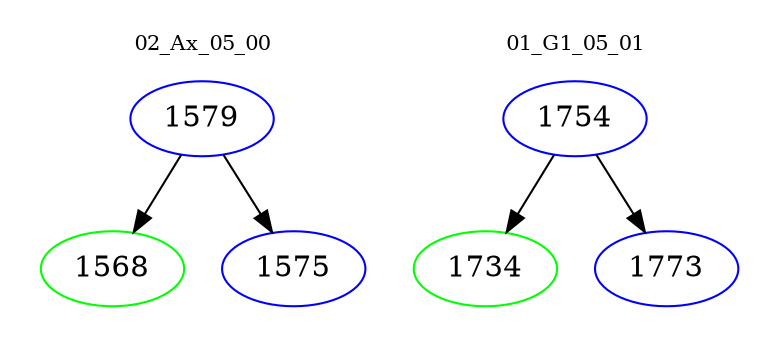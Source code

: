 digraph{
subgraph cluster_0 {
color = white
label = "02_Ax_05_00";
fontsize=10;
T0_1579 [label="1579", color="blue"]
T0_1579 -> T0_1568 [color="black"]
T0_1568 [label="1568", color="green"]
T0_1579 -> T0_1575 [color="black"]
T0_1575 [label="1575", color="blue"]
}
subgraph cluster_1 {
color = white
label = "01_G1_05_01";
fontsize=10;
T1_1754 [label="1754", color="blue"]
T1_1754 -> T1_1734 [color="black"]
T1_1734 [label="1734", color="green"]
T1_1754 -> T1_1773 [color="black"]
T1_1773 [label="1773", color="blue"]
}
}
